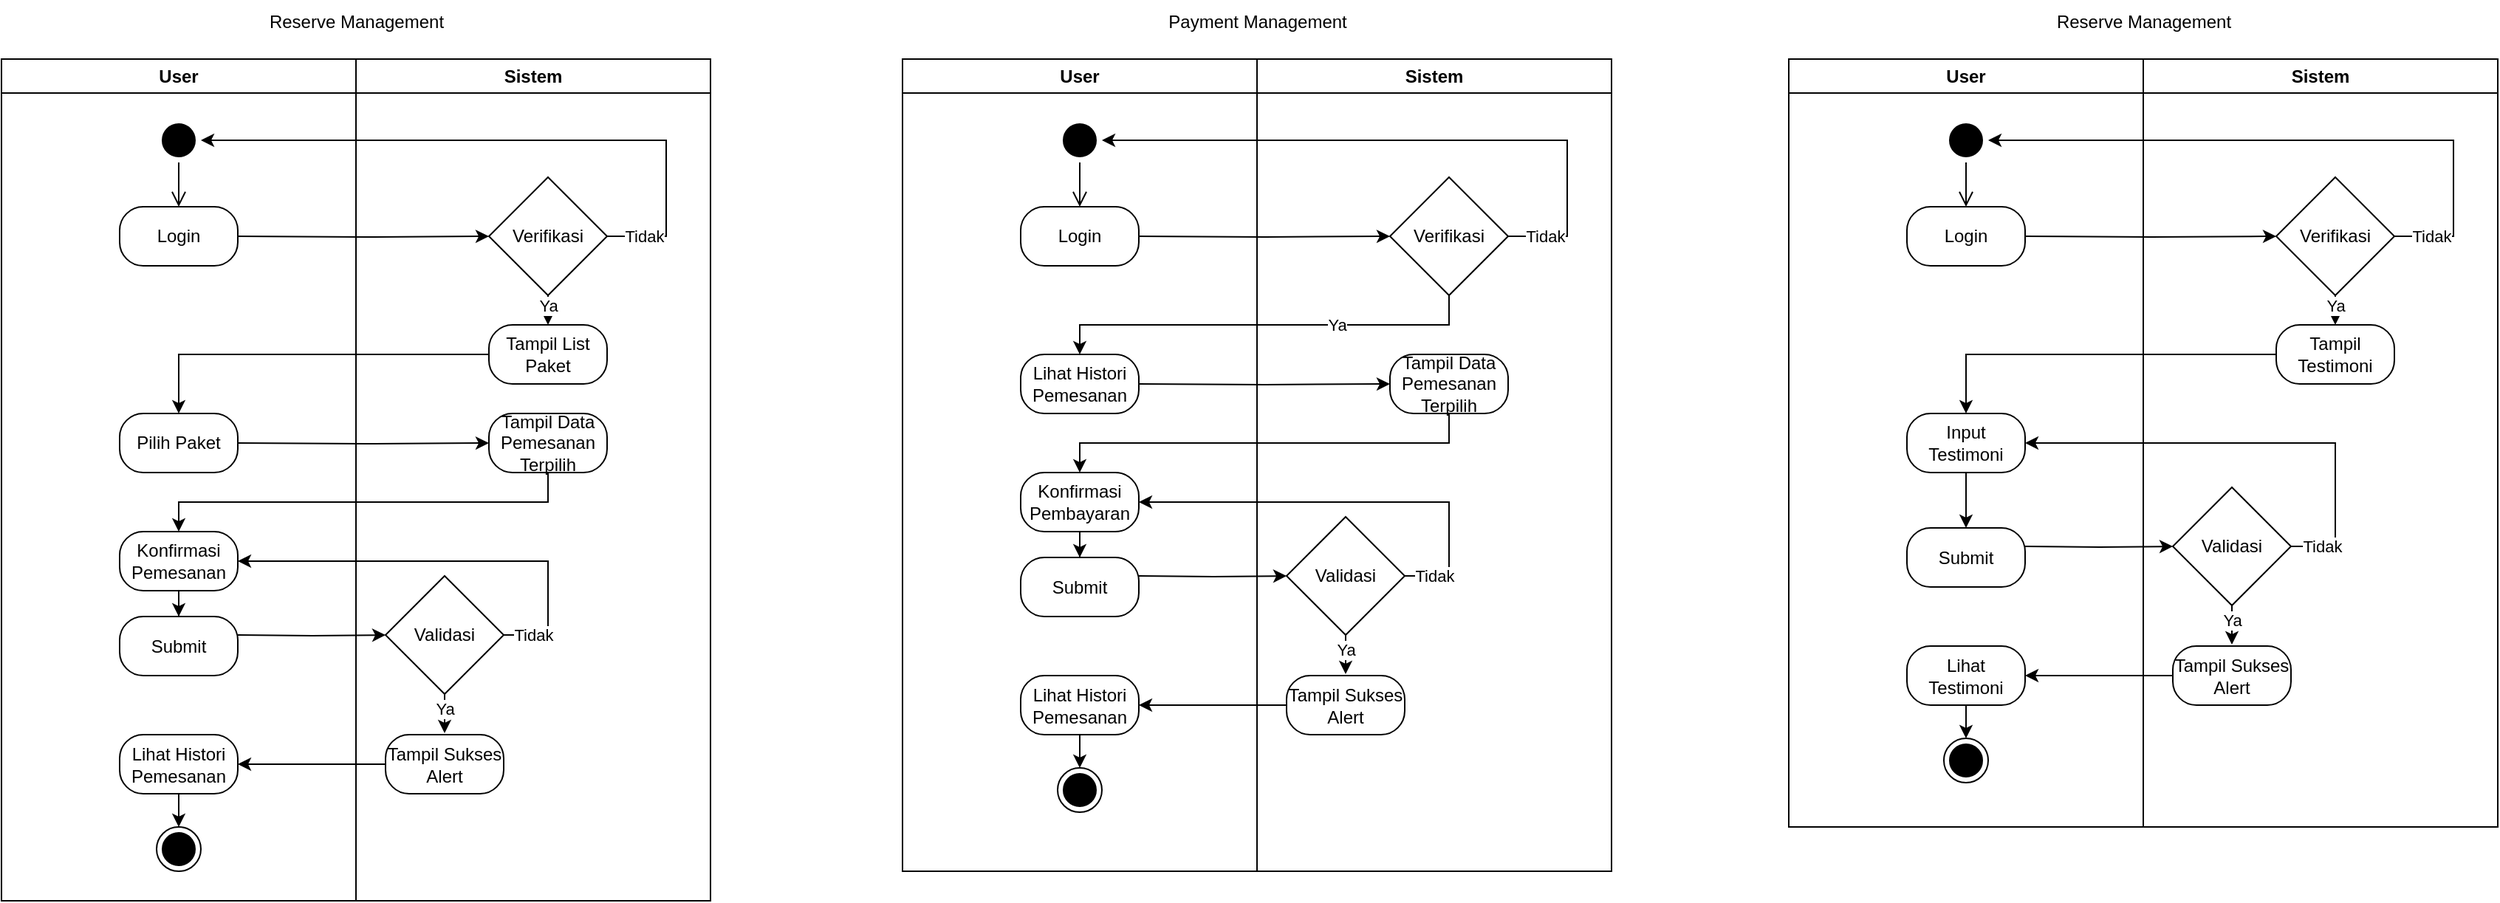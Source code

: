 <mxfile version="21.3.5" type="github">
  <diagram name="Page-1" id="RA8yZGv-ZoPuXi_oiTvQ">
    <mxGraphModel dx="-1170" dy="611" grid="1" gridSize="10" guides="1" tooltips="1" connect="1" arrows="1" fold="1" page="1" pageScale="1" pageWidth="827" pageHeight="1169" math="0" shadow="0">
      <root>
        <mxCell id="0" />
        <mxCell id="1" parent="0" />
        <mxCell id="0CS6tqCQIEhZepHbCGoQ-1" value="User" style="swimlane;whiteSpace=wrap;startSize=23;" vertex="1" parent="1">
          <mxGeometry x="3030" y="120" width="240" height="570" as="geometry" />
        </mxCell>
        <mxCell id="0CS6tqCQIEhZepHbCGoQ-2" value="" style="ellipse;shape=startState;fillColor=#000000;strokeColor=#000000;" vertex="1" parent="0CS6tqCQIEhZepHbCGoQ-1">
          <mxGeometry x="105" y="40" width="30" height="30" as="geometry" />
        </mxCell>
        <mxCell id="0CS6tqCQIEhZepHbCGoQ-3" value="" style="edgeStyle=elbowEdgeStyle;elbow=horizontal;verticalAlign=bottom;endArrow=open;endSize=8;strokeColor=#000000;endFill=1;rounded=0;entryX=0.5;entryY=0;entryDx=0;entryDy=0;entryPerimeter=0;" edge="1" parent="0CS6tqCQIEhZepHbCGoQ-1">
          <mxGeometry x="100" y="40" as="geometry">
            <mxPoint x="115" y="100" as="targetPoint" />
            <mxPoint x="114.714" y="100" as="sourcePoint" />
          </mxGeometry>
        </mxCell>
        <mxCell id="0CS6tqCQIEhZepHbCGoQ-4" value="" style="edgeStyle=elbowEdgeStyle;elbow=horizontal;verticalAlign=bottom;endArrow=open;endSize=8;strokeColor=#000000;endFill=1;rounded=0;entryX=0.5;entryY=0;entryDx=0;entryDy=0;entryPerimeter=0;" edge="1" parent="0CS6tqCQIEhZepHbCGoQ-1" source="0CS6tqCQIEhZepHbCGoQ-2">
          <mxGeometry x="100" y="40" as="geometry">
            <mxPoint x="120" y="100" as="targetPoint" />
            <mxPoint x="155" y="190" as="sourcePoint" />
          </mxGeometry>
        </mxCell>
        <mxCell id="0CS6tqCQIEhZepHbCGoQ-5" value="Login" style="rounded=1;whiteSpace=wrap;html=1;arcSize=40;fontColor=#000000;fillColor=#FFFFFF;strokeColor=#000000;" vertex="1" parent="0CS6tqCQIEhZepHbCGoQ-1">
          <mxGeometry x="80" y="100" width="80" height="40" as="geometry" />
        </mxCell>
        <mxCell id="0CS6tqCQIEhZepHbCGoQ-6" value="Pilih Paket" style="rounded=1;whiteSpace=wrap;html=1;arcSize=40;fontColor=#000000;fillColor=#FFFFFF;strokeColor=#000000;" vertex="1" parent="0CS6tqCQIEhZepHbCGoQ-1">
          <mxGeometry x="80" y="240" width="80" height="40" as="geometry" />
        </mxCell>
        <mxCell id="0CS6tqCQIEhZepHbCGoQ-7" value="" style="edgeStyle=orthogonalEdgeStyle;rounded=0;orthogonalLoop=1;jettySize=auto;html=1;" edge="1" parent="0CS6tqCQIEhZepHbCGoQ-1" source="0CS6tqCQIEhZepHbCGoQ-8" target="0CS6tqCQIEhZepHbCGoQ-9">
          <mxGeometry relative="1" as="geometry" />
        </mxCell>
        <mxCell id="0CS6tqCQIEhZepHbCGoQ-8" value="Konfirmasi Pemesanan" style="rounded=1;whiteSpace=wrap;html=1;arcSize=40;fontColor=#000000;fillColor=#FFFFFF;strokeColor=#000000;" vertex="1" parent="0CS6tqCQIEhZepHbCGoQ-1">
          <mxGeometry x="80" y="320" width="80" height="40" as="geometry" />
        </mxCell>
        <mxCell id="0CS6tqCQIEhZepHbCGoQ-9" value="Submit" style="rounded=1;whiteSpace=wrap;html=1;arcSize=40;fontColor=#000000;fillColor=#FFFFFF;strokeColor=#000000;" vertex="1" parent="0CS6tqCQIEhZepHbCGoQ-1">
          <mxGeometry x="80" y="377.5" width="80" height="40" as="geometry" />
        </mxCell>
        <mxCell id="0CS6tqCQIEhZepHbCGoQ-18" value="Lihat Histori Pemesanan" style="rounded=1;whiteSpace=wrap;html=1;arcSize=40;fontColor=#000000;fillColor=#FFFFFF;strokeColor=#000000;" vertex="1" parent="0CS6tqCQIEhZepHbCGoQ-1">
          <mxGeometry x="80" y="457.5" width="80" height="40" as="geometry" />
        </mxCell>
        <mxCell id="0CS6tqCQIEhZepHbCGoQ-19" value="" style="ellipse;shape=endState;fillColor=#000000;strokeColor=#000000;" vertex="1" parent="0CS6tqCQIEhZepHbCGoQ-1">
          <mxGeometry x="105" y="520" width="30" height="30" as="geometry" />
        </mxCell>
        <mxCell id="0CS6tqCQIEhZepHbCGoQ-25" value="" style="edgeStyle=orthogonalEdgeStyle;rounded=0;orthogonalLoop=1;jettySize=auto;html=1;" edge="1" parent="0CS6tqCQIEhZepHbCGoQ-1" source="0CS6tqCQIEhZepHbCGoQ-18" target="0CS6tqCQIEhZepHbCGoQ-19">
          <mxGeometry relative="1" as="geometry" />
        </mxCell>
        <mxCell id="0CS6tqCQIEhZepHbCGoQ-10" value="Sistem" style="swimlane;whiteSpace=wrap;startSize=23;" vertex="1" parent="1">
          <mxGeometry x="3270" y="120" width="240" height="570" as="geometry" />
        </mxCell>
        <mxCell id="0CS6tqCQIEhZepHbCGoQ-11" value="Ya" style="edgeStyle=orthogonalEdgeStyle;rounded=0;orthogonalLoop=1;jettySize=auto;html=1;entryX=0.5;entryY=0;entryDx=0;entryDy=0;exitX=0.5;exitY=1;exitDx=0;exitDy=0;" edge="1" parent="0CS6tqCQIEhZepHbCGoQ-10" source="0CS6tqCQIEhZepHbCGoQ-14" target="0CS6tqCQIEhZepHbCGoQ-16">
          <mxGeometry x="-0.333" relative="1" as="geometry">
            <mxPoint x="135" y="180" as="targetPoint" />
            <mxPoint as="offset" />
            <mxPoint x="130.0" y="155" as="sourcePoint" />
          </mxGeometry>
        </mxCell>
        <mxCell id="0CS6tqCQIEhZepHbCGoQ-14" value="Verifikasi" style="rhombus;whiteSpace=wrap;html=1;" vertex="1" parent="0CS6tqCQIEhZepHbCGoQ-10">
          <mxGeometry x="90" y="80" width="80" height="80" as="geometry" />
        </mxCell>
        <mxCell id="0CS6tqCQIEhZepHbCGoQ-15" value="Validasi" style="rhombus;whiteSpace=wrap;html=1;" vertex="1" parent="0CS6tqCQIEhZepHbCGoQ-10">
          <mxGeometry x="20" y="350" width="80" height="80" as="geometry" />
        </mxCell>
        <mxCell id="0CS6tqCQIEhZepHbCGoQ-16" value="Tampil List Paket" style="rounded=1;whiteSpace=wrap;html=1;arcSize=40;fontColor=#000000;fillColor=#FFFFFF;strokeColor=#000000;" vertex="1" parent="0CS6tqCQIEhZepHbCGoQ-10">
          <mxGeometry x="90" y="180" width="80" height="40" as="geometry" />
        </mxCell>
        <mxCell id="0CS6tqCQIEhZepHbCGoQ-17" value="Tampil Data Pemesanan Terpilih" style="rounded=1;whiteSpace=wrap;html=1;arcSize=40;fontColor=#000000;fillColor=#FFFFFF;strokeColor=#000000;" vertex="1" parent="0CS6tqCQIEhZepHbCGoQ-10">
          <mxGeometry x="90" y="240" width="80" height="40" as="geometry" />
        </mxCell>
        <mxCell id="0CS6tqCQIEhZepHbCGoQ-22" value="Ya" style="edgeStyle=orthogonalEdgeStyle;rounded=0;orthogonalLoop=1;jettySize=auto;html=1;" edge="1" parent="0CS6tqCQIEhZepHbCGoQ-10">
          <mxGeometry x="-0.2" relative="1" as="geometry">
            <mxPoint x="60" y="429.0" as="sourcePoint" />
            <mxPoint x="60" y="456.5" as="targetPoint" />
            <mxPoint as="offset" />
          </mxGeometry>
        </mxCell>
        <mxCell id="0CS6tqCQIEhZepHbCGoQ-23" value="Tampil Sukses Alert" style="rounded=1;whiteSpace=wrap;html=1;arcSize=40;fontColor=#000000;fillColor=#FFFFFF;strokeColor=#000000;" vertex="1" parent="0CS6tqCQIEhZepHbCGoQ-10">
          <mxGeometry x="20" y="457.5" width="80" height="40" as="geometry" />
        </mxCell>
        <mxCell id="0CS6tqCQIEhZepHbCGoQ-26" style="edgeStyle=orthogonalEdgeStyle;rounded=0;orthogonalLoop=1;jettySize=auto;html=1;entryX=0;entryY=0.5;entryDx=0;entryDy=0;exitX=1;exitY=0.5;exitDx=0;exitDy=0;" edge="1" parent="1" target="0CS6tqCQIEhZepHbCGoQ-14">
          <mxGeometry relative="1" as="geometry">
            <mxPoint x="3190" y="240" as="sourcePoint" />
            <mxPoint x="3350" y="230" as="targetPoint" />
          </mxGeometry>
        </mxCell>
        <mxCell id="0CS6tqCQIEhZepHbCGoQ-27" style="edgeStyle=orthogonalEdgeStyle;rounded=0;orthogonalLoop=1;jettySize=auto;html=1;entryX=0.5;entryY=0;entryDx=0;entryDy=0;exitX=0;exitY=0.5;exitDx=0;exitDy=0;" edge="1" parent="1" source="0CS6tqCQIEhZepHbCGoQ-16">
          <mxGeometry relative="1" as="geometry">
            <mxPoint x="3365" y="320" as="sourcePoint" />
            <mxPoint x="3150" y="360" as="targetPoint" />
            <Array as="points">
              <mxPoint x="3150" y="320" />
            </Array>
          </mxGeometry>
        </mxCell>
        <mxCell id="0CS6tqCQIEhZepHbCGoQ-28" value="Reserve Management" style="text;html=1;align=center;verticalAlign=middle;resizable=0;points=[];autosize=1;strokeColor=none;fillColor=none;" vertex="1" parent="1">
          <mxGeometry x="3200" y="80" width="140" height="30" as="geometry" />
        </mxCell>
        <mxCell id="0CS6tqCQIEhZepHbCGoQ-29" style="edgeStyle=orthogonalEdgeStyle;rounded=0;orthogonalLoop=1;jettySize=auto;html=1;entryX=0;entryY=0.5;entryDx=0;entryDy=0;" edge="1" parent="1" target="0CS6tqCQIEhZepHbCGoQ-17">
          <mxGeometry relative="1" as="geometry">
            <mxPoint x="3190" y="380.0" as="sourcePoint" />
            <mxPoint x="3365" y="380" as="targetPoint" />
          </mxGeometry>
        </mxCell>
        <mxCell id="0CS6tqCQIEhZepHbCGoQ-30" value="" style="endArrow=classic;html=1;rounded=0;entryX=1;entryY=0.5;entryDx=0;entryDy=0;exitX=1;exitY=0.5;exitDx=0;exitDy=0;" edge="1" parent="1" source="0CS6tqCQIEhZepHbCGoQ-14" target="0CS6tqCQIEhZepHbCGoQ-2">
          <mxGeometry relative="1" as="geometry">
            <mxPoint x="3450" y="240" as="sourcePoint" />
            <mxPoint x="3580" y="322" as="targetPoint" />
            <Array as="points">
              <mxPoint x="3480" y="240" />
              <mxPoint x="3480" y="175" />
            </Array>
          </mxGeometry>
        </mxCell>
        <mxCell id="0CS6tqCQIEhZepHbCGoQ-31" value="Tidak" style="edgeLabel;resizable=0;html=1;align=center;verticalAlign=middle;" connectable="0" vertex="1" parent="0CS6tqCQIEhZepHbCGoQ-30">
          <mxGeometry relative="1" as="geometry">
            <mxPoint x="90" y="65" as="offset" />
          </mxGeometry>
        </mxCell>
        <mxCell id="0CS6tqCQIEhZepHbCGoQ-34" value="" style="edgeStyle=orthogonalEdgeStyle;rounded=0;orthogonalLoop=1;jettySize=auto;html=1;" edge="1" parent="1" target="0CS6tqCQIEhZepHbCGoQ-15">
          <mxGeometry relative="1" as="geometry">
            <mxPoint x="3190" y="510" as="sourcePoint" />
          </mxGeometry>
        </mxCell>
        <mxCell id="0CS6tqCQIEhZepHbCGoQ-107" style="edgeStyle=orthogonalEdgeStyle;rounded=0;orthogonalLoop=1;jettySize=auto;html=1;entryX=0.5;entryY=0;entryDx=0;entryDy=0;exitX=0.5;exitY=1;exitDx=0;exitDy=0;" edge="1" parent="1" source="0CS6tqCQIEhZepHbCGoQ-17" target="0CS6tqCQIEhZepHbCGoQ-8">
          <mxGeometry relative="1" as="geometry">
            <mxPoint x="3365" y="460" as="sourcePoint" />
          </mxGeometry>
        </mxCell>
        <mxCell id="0CS6tqCQIEhZepHbCGoQ-111" style="edgeStyle=orthogonalEdgeStyle;rounded=0;orthogonalLoop=1;jettySize=auto;html=1;entryX=1;entryY=0.5;entryDx=0;entryDy=0;exitX=1;exitY=0.5;exitDx=0;exitDy=0;" edge="1" parent="1" source="0CS6tqCQIEhZepHbCGoQ-15" target="0CS6tqCQIEhZepHbCGoQ-8">
          <mxGeometry relative="1" as="geometry">
            <Array as="points">
              <mxPoint x="3400" y="510" />
              <mxPoint x="3400" y="460" />
            </Array>
          </mxGeometry>
        </mxCell>
        <mxCell id="0CS6tqCQIEhZepHbCGoQ-113" value="Tidak" style="edgeLabel;html=1;align=center;verticalAlign=middle;resizable=0;points=[];" vertex="1" connectable="0" parent="0CS6tqCQIEhZepHbCGoQ-111">
          <mxGeometry x="-0.867" relative="1" as="geometry">
            <mxPoint as="offset" />
          </mxGeometry>
        </mxCell>
        <mxCell id="0CS6tqCQIEhZepHbCGoQ-24" value="" style="edgeStyle=orthogonalEdgeStyle;rounded=0;orthogonalLoop=1;jettySize=auto;html=1;exitX=0;exitY=0.5;exitDx=0;exitDy=0;entryX=1;entryY=0.5;entryDx=0;entryDy=0;" edge="1" parent="1" source="0CS6tqCQIEhZepHbCGoQ-23" target="0CS6tqCQIEhZepHbCGoQ-18">
          <mxGeometry relative="1" as="geometry">
            <mxPoint x="3290" y="607.5" as="sourcePoint" />
            <mxPoint x="3190" y="607.5" as="targetPoint" />
          </mxGeometry>
        </mxCell>
        <mxCell id="0CS6tqCQIEhZepHbCGoQ-114" value="User" style="swimlane;whiteSpace=wrap;startSize=23;" vertex="1" parent="1">
          <mxGeometry x="3640" y="120" width="240" height="550" as="geometry" />
        </mxCell>
        <mxCell id="0CS6tqCQIEhZepHbCGoQ-115" value="" style="ellipse;shape=startState;fillColor=#000000;strokeColor=#000000;" vertex="1" parent="0CS6tqCQIEhZepHbCGoQ-114">
          <mxGeometry x="105" y="40" width="30" height="30" as="geometry" />
        </mxCell>
        <mxCell id="0CS6tqCQIEhZepHbCGoQ-116" value="" style="edgeStyle=elbowEdgeStyle;elbow=horizontal;verticalAlign=bottom;endArrow=open;endSize=8;strokeColor=#000000;endFill=1;rounded=0;entryX=0.5;entryY=0;entryDx=0;entryDy=0;entryPerimeter=0;" edge="1" parent="0CS6tqCQIEhZepHbCGoQ-114">
          <mxGeometry x="100" y="40" as="geometry">
            <mxPoint x="115" y="100" as="targetPoint" />
            <mxPoint x="114.714" y="100" as="sourcePoint" />
          </mxGeometry>
        </mxCell>
        <mxCell id="0CS6tqCQIEhZepHbCGoQ-117" value="" style="edgeStyle=elbowEdgeStyle;elbow=horizontal;verticalAlign=bottom;endArrow=open;endSize=8;strokeColor=#000000;endFill=1;rounded=0;entryX=0.5;entryY=0;entryDx=0;entryDy=0;entryPerimeter=0;" edge="1" parent="0CS6tqCQIEhZepHbCGoQ-114" source="0CS6tqCQIEhZepHbCGoQ-115">
          <mxGeometry x="100" y="40" as="geometry">
            <mxPoint x="120" y="100" as="targetPoint" />
            <mxPoint x="155" y="190" as="sourcePoint" />
          </mxGeometry>
        </mxCell>
        <mxCell id="0CS6tqCQIEhZepHbCGoQ-118" value="Login" style="rounded=1;whiteSpace=wrap;html=1;arcSize=40;fontColor=#000000;fillColor=#FFFFFF;strokeColor=#000000;" vertex="1" parent="0CS6tqCQIEhZepHbCGoQ-114">
          <mxGeometry x="80" y="100" width="80" height="40" as="geometry" />
        </mxCell>
        <mxCell id="0CS6tqCQIEhZepHbCGoQ-119" value="Lihat Histori Pemesanan" style="rounded=1;whiteSpace=wrap;html=1;arcSize=40;fontColor=#000000;fillColor=#FFFFFF;strokeColor=#000000;" vertex="1" parent="0CS6tqCQIEhZepHbCGoQ-114">
          <mxGeometry x="80" y="200" width="80" height="40" as="geometry" />
        </mxCell>
        <mxCell id="0CS6tqCQIEhZepHbCGoQ-120" value="" style="edgeStyle=orthogonalEdgeStyle;rounded=0;orthogonalLoop=1;jettySize=auto;html=1;" edge="1" parent="0CS6tqCQIEhZepHbCGoQ-114" source="0CS6tqCQIEhZepHbCGoQ-121" target="0CS6tqCQIEhZepHbCGoQ-122">
          <mxGeometry relative="1" as="geometry" />
        </mxCell>
        <mxCell id="0CS6tqCQIEhZepHbCGoQ-121" value="Konfirmasi Pembayaran" style="rounded=1;whiteSpace=wrap;html=1;arcSize=40;fontColor=#000000;fillColor=#FFFFFF;strokeColor=#000000;" vertex="1" parent="0CS6tqCQIEhZepHbCGoQ-114">
          <mxGeometry x="80" y="280" width="80" height="40" as="geometry" />
        </mxCell>
        <mxCell id="0CS6tqCQIEhZepHbCGoQ-122" value="Submit" style="rounded=1;whiteSpace=wrap;html=1;arcSize=40;fontColor=#000000;fillColor=#FFFFFF;strokeColor=#000000;" vertex="1" parent="0CS6tqCQIEhZepHbCGoQ-114">
          <mxGeometry x="80" y="337.5" width="80" height="40" as="geometry" />
        </mxCell>
        <mxCell id="0CS6tqCQIEhZepHbCGoQ-123" value="Lihat Histori Pemesanan" style="rounded=1;whiteSpace=wrap;html=1;arcSize=40;fontColor=#000000;fillColor=#FFFFFF;strokeColor=#000000;" vertex="1" parent="0CS6tqCQIEhZepHbCGoQ-114">
          <mxGeometry x="80" y="417.5" width="80" height="40" as="geometry" />
        </mxCell>
        <mxCell id="0CS6tqCQIEhZepHbCGoQ-124" value="" style="ellipse;shape=endState;fillColor=#000000;strokeColor=#000000;" vertex="1" parent="0CS6tqCQIEhZepHbCGoQ-114">
          <mxGeometry x="105" y="480" width="30" height="30" as="geometry" />
        </mxCell>
        <mxCell id="0CS6tqCQIEhZepHbCGoQ-125" value="" style="edgeStyle=orthogonalEdgeStyle;rounded=0;orthogonalLoop=1;jettySize=auto;html=1;" edge="1" parent="0CS6tqCQIEhZepHbCGoQ-114" source="0CS6tqCQIEhZepHbCGoQ-123" target="0CS6tqCQIEhZepHbCGoQ-124">
          <mxGeometry relative="1" as="geometry" />
        </mxCell>
        <mxCell id="0CS6tqCQIEhZepHbCGoQ-126" value="Sistem" style="swimlane;whiteSpace=wrap;startSize=23;" vertex="1" parent="1">
          <mxGeometry x="3880" y="120" width="240" height="550" as="geometry" />
        </mxCell>
        <mxCell id="0CS6tqCQIEhZepHbCGoQ-128" value="Verifikasi" style="rhombus;whiteSpace=wrap;html=1;" vertex="1" parent="0CS6tqCQIEhZepHbCGoQ-126">
          <mxGeometry x="90" y="80" width="80" height="80" as="geometry" />
        </mxCell>
        <mxCell id="0CS6tqCQIEhZepHbCGoQ-129" value="Validasi" style="rhombus;whiteSpace=wrap;html=1;" vertex="1" parent="0CS6tqCQIEhZepHbCGoQ-126">
          <mxGeometry x="20" y="310" width="80" height="80" as="geometry" />
        </mxCell>
        <mxCell id="0CS6tqCQIEhZepHbCGoQ-131" value="Tampil Data Pemesanan Terpilih" style="rounded=1;whiteSpace=wrap;html=1;arcSize=40;fontColor=#000000;fillColor=#FFFFFF;strokeColor=#000000;" vertex="1" parent="0CS6tqCQIEhZepHbCGoQ-126">
          <mxGeometry x="90" y="200" width="80" height="40" as="geometry" />
        </mxCell>
        <mxCell id="0CS6tqCQIEhZepHbCGoQ-132" value="Ya" style="edgeStyle=orthogonalEdgeStyle;rounded=0;orthogonalLoop=1;jettySize=auto;html=1;" edge="1" parent="0CS6tqCQIEhZepHbCGoQ-126">
          <mxGeometry x="-0.2" relative="1" as="geometry">
            <mxPoint x="60" y="389.0" as="sourcePoint" />
            <mxPoint x="60" y="416.5" as="targetPoint" />
            <mxPoint as="offset" />
          </mxGeometry>
        </mxCell>
        <mxCell id="0CS6tqCQIEhZepHbCGoQ-133" value="Tampil Sukses Alert" style="rounded=1;whiteSpace=wrap;html=1;arcSize=40;fontColor=#000000;fillColor=#FFFFFF;strokeColor=#000000;" vertex="1" parent="0CS6tqCQIEhZepHbCGoQ-126">
          <mxGeometry x="20" y="417.5" width="80" height="40" as="geometry" />
        </mxCell>
        <mxCell id="0CS6tqCQIEhZepHbCGoQ-134" style="edgeStyle=orthogonalEdgeStyle;rounded=0;orthogonalLoop=1;jettySize=auto;html=1;entryX=0;entryY=0.5;entryDx=0;entryDy=0;exitX=1;exitY=0.5;exitDx=0;exitDy=0;" edge="1" target="0CS6tqCQIEhZepHbCGoQ-128" parent="1">
          <mxGeometry relative="1" as="geometry">
            <mxPoint x="3800" y="240" as="sourcePoint" />
            <mxPoint x="3960" y="230" as="targetPoint" />
          </mxGeometry>
        </mxCell>
        <mxCell id="0CS6tqCQIEhZepHbCGoQ-136" value="Payment Management" style="text;html=1;align=center;verticalAlign=middle;resizable=0;points=[];autosize=1;strokeColor=none;fillColor=none;" vertex="1" parent="1">
          <mxGeometry x="3810" y="80" width="140" height="30" as="geometry" />
        </mxCell>
        <mxCell id="0CS6tqCQIEhZepHbCGoQ-137" style="edgeStyle=orthogonalEdgeStyle;rounded=0;orthogonalLoop=1;jettySize=auto;html=1;entryX=0;entryY=0.5;entryDx=0;entryDy=0;" edge="1" target="0CS6tqCQIEhZepHbCGoQ-131" parent="1">
          <mxGeometry relative="1" as="geometry">
            <mxPoint x="3800" y="340.0" as="sourcePoint" />
            <mxPoint x="3975" y="340" as="targetPoint" />
          </mxGeometry>
        </mxCell>
        <mxCell id="0CS6tqCQIEhZepHbCGoQ-138" value="" style="endArrow=classic;html=1;rounded=0;entryX=1;entryY=0.5;entryDx=0;entryDy=0;exitX=1;exitY=0.5;exitDx=0;exitDy=0;" edge="1" source="0CS6tqCQIEhZepHbCGoQ-128" target="0CS6tqCQIEhZepHbCGoQ-115" parent="1">
          <mxGeometry relative="1" as="geometry">
            <mxPoint x="4060" y="240" as="sourcePoint" />
            <mxPoint x="4190" y="322" as="targetPoint" />
            <Array as="points">
              <mxPoint x="4090" y="240" />
              <mxPoint x="4090" y="175" />
            </Array>
          </mxGeometry>
        </mxCell>
        <mxCell id="0CS6tqCQIEhZepHbCGoQ-139" value="Tidak" style="edgeLabel;resizable=0;html=1;align=center;verticalAlign=middle;" connectable="0" vertex="1" parent="0CS6tqCQIEhZepHbCGoQ-138">
          <mxGeometry relative="1" as="geometry">
            <mxPoint x="90" y="65" as="offset" />
          </mxGeometry>
        </mxCell>
        <mxCell id="0CS6tqCQIEhZepHbCGoQ-140" value="" style="edgeStyle=orthogonalEdgeStyle;rounded=0;orthogonalLoop=1;jettySize=auto;html=1;" edge="1" target="0CS6tqCQIEhZepHbCGoQ-129" parent="1">
          <mxGeometry relative="1" as="geometry">
            <mxPoint x="3800" y="470" as="sourcePoint" />
          </mxGeometry>
        </mxCell>
        <mxCell id="0CS6tqCQIEhZepHbCGoQ-141" style="edgeStyle=orthogonalEdgeStyle;rounded=0;orthogonalLoop=1;jettySize=auto;html=1;entryX=0.5;entryY=0;entryDx=0;entryDy=0;exitX=0.5;exitY=1;exitDx=0;exitDy=0;" edge="1" source="0CS6tqCQIEhZepHbCGoQ-131" target="0CS6tqCQIEhZepHbCGoQ-121" parent="1">
          <mxGeometry relative="1" as="geometry">
            <mxPoint x="3975" y="420" as="sourcePoint" />
          </mxGeometry>
        </mxCell>
        <mxCell id="0CS6tqCQIEhZepHbCGoQ-142" style="edgeStyle=orthogonalEdgeStyle;rounded=0;orthogonalLoop=1;jettySize=auto;html=1;entryX=1;entryY=0.5;entryDx=0;entryDy=0;exitX=1;exitY=0.5;exitDx=0;exitDy=0;" edge="1" source="0CS6tqCQIEhZepHbCGoQ-129" target="0CS6tqCQIEhZepHbCGoQ-121" parent="1">
          <mxGeometry relative="1" as="geometry">
            <Array as="points">
              <mxPoint x="4010" y="470" />
              <mxPoint x="4010" y="420" />
            </Array>
          </mxGeometry>
        </mxCell>
        <mxCell id="0CS6tqCQIEhZepHbCGoQ-143" value="Tidak" style="edgeLabel;html=1;align=center;verticalAlign=middle;resizable=0;points=[];" vertex="1" connectable="0" parent="0CS6tqCQIEhZepHbCGoQ-142">
          <mxGeometry x="-0.867" relative="1" as="geometry">
            <mxPoint as="offset" />
          </mxGeometry>
        </mxCell>
        <mxCell id="0CS6tqCQIEhZepHbCGoQ-144" value="" style="edgeStyle=orthogonalEdgeStyle;rounded=0;orthogonalLoop=1;jettySize=auto;html=1;exitX=0;exitY=0.5;exitDx=0;exitDy=0;entryX=1;entryY=0.5;entryDx=0;entryDy=0;" edge="1" source="0CS6tqCQIEhZepHbCGoQ-133" target="0CS6tqCQIEhZepHbCGoQ-123" parent="1">
          <mxGeometry relative="1" as="geometry">
            <mxPoint x="3900" y="567.5" as="sourcePoint" />
            <mxPoint x="3800" y="567.5" as="targetPoint" />
          </mxGeometry>
        </mxCell>
        <mxCell id="0CS6tqCQIEhZepHbCGoQ-145" value="User" style="swimlane;whiteSpace=wrap" vertex="1" parent="1">
          <mxGeometry x="4240" y="120" width="240" height="520" as="geometry" />
        </mxCell>
        <mxCell id="0CS6tqCQIEhZepHbCGoQ-146" value="" style="ellipse;shape=startState;fillColor=#000000;strokeColor=#000000;" vertex="1" parent="0CS6tqCQIEhZepHbCGoQ-145">
          <mxGeometry x="105" y="40" width="30" height="30" as="geometry" />
        </mxCell>
        <mxCell id="0CS6tqCQIEhZepHbCGoQ-147" value="" style="edgeStyle=elbowEdgeStyle;elbow=horizontal;verticalAlign=bottom;endArrow=open;endSize=8;strokeColor=#000000;endFill=1;rounded=0;entryX=0.5;entryY=0;entryDx=0;entryDy=0;entryPerimeter=0;" edge="1" parent="0CS6tqCQIEhZepHbCGoQ-145">
          <mxGeometry x="100" y="40" as="geometry">
            <mxPoint x="115" y="100" as="targetPoint" />
            <mxPoint x="114.714" y="100" as="sourcePoint" />
          </mxGeometry>
        </mxCell>
        <mxCell id="0CS6tqCQIEhZepHbCGoQ-148" value="" style="edgeStyle=elbowEdgeStyle;elbow=horizontal;verticalAlign=bottom;endArrow=open;endSize=8;strokeColor=#000000;endFill=1;rounded=0;entryX=0.5;entryY=0;entryDx=0;entryDy=0;entryPerimeter=0;" edge="1" parent="0CS6tqCQIEhZepHbCGoQ-145" source="0CS6tqCQIEhZepHbCGoQ-146">
          <mxGeometry x="100" y="40" as="geometry">
            <mxPoint x="120" y="100" as="targetPoint" />
            <mxPoint x="155" y="190" as="sourcePoint" />
          </mxGeometry>
        </mxCell>
        <mxCell id="0CS6tqCQIEhZepHbCGoQ-149" value="Login" style="rounded=1;whiteSpace=wrap;html=1;arcSize=40;fontColor=#000000;fillColor=#FFFFFF;strokeColor=#000000;" vertex="1" parent="0CS6tqCQIEhZepHbCGoQ-145">
          <mxGeometry x="80" y="100" width="80" height="40" as="geometry" />
        </mxCell>
        <mxCell id="0CS6tqCQIEhZepHbCGoQ-151" value="" style="edgeStyle=orthogonalEdgeStyle;rounded=0;orthogonalLoop=1;jettySize=auto;html=1;" edge="1" parent="0CS6tqCQIEhZepHbCGoQ-145" source="0CS6tqCQIEhZepHbCGoQ-152" target="0CS6tqCQIEhZepHbCGoQ-153">
          <mxGeometry relative="1" as="geometry" />
        </mxCell>
        <mxCell id="0CS6tqCQIEhZepHbCGoQ-152" value="Input Testimoni" style="rounded=1;whiteSpace=wrap;html=1;arcSize=40;fontColor=#000000;fillColor=#FFFFFF;strokeColor=#000000;" vertex="1" parent="0CS6tqCQIEhZepHbCGoQ-145">
          <mxGeometry x="80" y="240" width="80" height="40" as="geometry" />
        </mxCell>
        <mxCell id="0CS6tqCQIEhZepHbCGoQ-153" value="Submit" style="rounded=1;whiteSpace=wrap;html=1;arcSize=40;fontColor=#000000;fillColor=#FFFFFF;strokeColor=#000000;" vertex="1" parent="0CS6tqCQIEhZepHbCGoQ-145">
          <mxGeometry x="80" y="317.5" width="80" height="40" as="geometry" />
        </mxCell>
        <mxCell id="0CS6tqCQIEhZepHbCGoQ-154" value="Lihat Testimoni" style="rounded=1;whiteSpace=wrap;html=1;arcSize=40;fontColor=#000000;fillColor=#FFFFFF;strokeColor=#000000;" vertex="1" parent="0CS6tqCQIEhZepHbCGoQ-145">
          <mxGeometry x="80" y="397.5" width="80" height="40" as="geometry" />
        </mxCell>
        <mxCell id="0CS6tqCQIEhZepHbCGoQ-155" value="" style="ellipse;shape=endState;fillColor=#000000;strokeColor=#000000;" vertex="1" parent="0CS6tqCQIEhZepHbCGoQ-145">
          <mxGeometry x="105" y="460" width="30" height="30" as="geometry" />
        </mxCell>
        <mxCell id="0CS6tqCQIEhZepHbCGoQ-156" value="" style="edgeStyle=orthogonalEdgeStyle;rounded=0;orthogonalLoop=1;jettySize=auto;html=1;" edge="1" parent="0CS6tqCQIEhZepHbCGoQ-145" source="0CS6tqCQIEhZepHbCGoQ-154" target="0CS6tqCQIEhZepHbCGoQ-155">
          <mxGeometry relative="1" as="geometry" />
        </mxCell>
        <mxCell id="0CS6tqCQIEhZepHbCGoQ-157" value="Sistem" style="swimlane;whiteSpace=wrap;startSize=23;" vertex="1" parent="1">
          <mxGeometry x="4480" y="120" width="240" height="520" as="geometry" />
        </mxCell>
        <mxCell id="0CS6tqCQIEhZepHbCGoQ-158" value="Ya" style="edgeStyle=orthogonalEdgeStyle;rounded=0;orthogonalLoop=1;jettySize=auto;html=1;entryX=0.5;entryY=0;entryDx=0;entryDy=0;exitX=0.5;exitY=1;exitDx=0;exitDy=0;" edge="1" parent="0CS6tqCQIEhZepHbCGoQ-157" source="0CS6tqCQIEhZepHbCGoQ-159" target="0CS6tqCQIEhZepHbCGoQ-161">
          <mxGeometry x="-0.333" relative="1" as="geometry">
            <mxPoint x="135" y="180" as="targetPoint" />
            <mxPoint as="offset" />
            <mxPoint x="130.0" y="155" as="sourcePoint" />
          </mxGeometry>
        </mxCell>
        <mxCell id="0CS6tqCQIEhZepHbCGoQ-159" value="Verifikasi" style="rhombus;whiteSpace=wrap;html=1;" vertex="1" parent="0CS6tqCQIEhZepHbCGoQ-157">
          <mxGeometry x="90" y="80" width="80" height="80" as="geometry" />
        </mxCell>
        <mxCell id="0CS6tqCQIEhZepHbCGoQ-160" value="Validasi" style="rhombus;whiteSpace=wrap;html=1;" vertex="1" parent="0CS6tqCQIEhZepHbCGoQ-157">
          <mxGeometry x="20" y="290" width="80" height="80" as="geometry" />
        </mxCell>
        <mxCell id="0CS6tqCQIEhZepHbCGoQ-161" value="Tampil Testimoni" style="rounded=1;whiteSpace=wrap;html=1;arcSize=40;fontColor=#000000;fillColor=#FFFFFF;strokeColor=#000000;" vertex="1" parent="0CS6tqCQIEhZepHbCGoQ-157">
          <mxGeometry x="90" y="180" width="80" height="40" as="geometry" />
        </mxCell>
        <mxCell id="0CS6tqCQIEhZepHbCGoQ-163" value="Ya" style="edgeStyle=orthogonalEdgeStyle;rounded=0;orthogonalLoop=1;jettySize=auto;html=1;" edge="1" parent="0CS6tqCQIEhZepHbCGoQ-157">
          <mxGeometry x="-0.2" relative="1" as="geometry">
            <mxPoint x="60" y="369.0" as="sourcePoint" />
            <mxPoint x="60" y="396.5" as="targetPoint" />
            <mxPoint as="offset" />
          </mxGeometry>
        </mxCell>
        <mxCell id="0CS6tqCQIEhZepHbCGoQ-164" value="Tampil Sukses Alert" style="rounded=1;whiteSpace=wrap;html=1;arcSize=40;fontColor=#000000;fillColor=#FFFFFF;strokeColor=#000000;" vertex="1" parent="0CS6tqCQIEhZepHbCGoQ-157">
          <mxGeometry x="20" y="397.5" width="80" height="40" as="geometry" />
        </mxCell>
        <mxCell id="0CS6tqCQIEhZepHbCGoQ-165" style="edgeStyle=orthogonalEdgeStyle;rounded=0;orthogonalLoop=1;jettySize=auto;html=1;entryX=0;entryY=0.5;entryDx=0;entryDy=0;exitX=1;exitY=0.5;exitDx=0;exitDy=0;" edge="1" target="0CS6tqCQIEhZepHbCGoQ-159" parent="1">
          <mxGeometry relative="1" as="geometry">
            <mxPoint x="4400" y="240" as="sourcePoint" />
            <mxPoint x="4560" y="230" as="targetPoint" />
          </mxGeometry>
        </mxCell>
        <mxCell id="0CS6tqCQIEhZepHbCGoQ-166" style="edgeStyle=orthogonalEdgeStyle;rounded=0;orthogonalLoop=1;jettySize=auto;html=1;entryX=0.5;entryY=0;entryDx=0;entryDy=0;exitX=0;exitY=0.5;exitDx=0;exitDy=0;" edge="1" source="0CS6tqCQIEhZepHbCGoQ-161" parent="1">
          <mxGeometry relative="1" as="geometry">
            <mxPoint x="4575" y="320" as="sourcePoint" />
            <mxPoint x="4360" y="360" as="targetPoint" />
            <Array as="points">
              <mxPoint x="4360" y="320" />
            </Array>
          </mxGeometry>
        </mxCell>
        <mxCell id="0CS6tqCQIEhZepHbCGoQ-167" value="Reserve Management" style="text;html=1;align=center;verticalAlign=middle;resizable=0;points=[];autosize=1;strokeColor=none;fillColor=none;" vertex="1" parent="1">
          <mxGeometry x="4410" y="80" width="140" height="30" as="geometry" />
        </mxCell>
        <mxCell id="0CS6tqCQIEhZepHbCGoQ-169" value="" style="endArrow=classic;html=1;rounded=0;entryX=1;entryY=0.5;entryDx=0;entryDy=0;exitX=1;exitY=0.5;exitDx=0;exitDy=0;" edge="1" source="0CS6tqCQIEhZepHbCGoQ-159" target="0CS6tqCQIEhZepHbCGoQ-146" parent="1">
          <mxGeometry relative="1" as="geometry">
            <mxPoint x="4660" y="240" as="sourcePoint" />
            <mxPoint x="4790" y="322" as="targetPoint" />
            <Array as="points">
              <mxPoint x="4690" y="240" />
              <mxPoint x="4690" y="175" />
            </Array>
          </mxGeometry>
        </mxCell>
        <mxCell id="0CS6tqCQIEhZepHbCGoQ-170" value="Tidak" style="edgeLabel;resizable=0;html=1;align=center;verticalAlign=middle;" connectable="0" vertex="1" parent="0CS6tqCQIEhZepHbCGoQ-169">
          <mxGeometry relative="1" as="geometry">
            <mxPoint x="90" y="65" as="offset" />
          </mxGeometry>
        </mxCell>
        <mxCell id="0CS6tqCQIEhZepHbCGoQ-171" value="" style="edgeStyle=orthogonalEdgeStyle;rounded=0;orthogonalLoop=1;jettySize=auto;html=1;" edge="1" target="0CS6tqCQIEhZepHbCGoQ-160" parent="1">
          <mxGeometry relative="1" as="geometry">
            <mxPoint x="4400" y="450" as="sourcePoint" />
          </mxGeometry>
        </mxCell>
        <mxCell id="0CS6tqCQIEhZepHbCGoQ-173" style="edgeStyle=orthogonalEdgeStyle;rounded=0;orthogonalLoop=1;jettySize=auto;html=1;entryX=1;entryY=0.5;entryDx=0;entryDy=0;exitX=1;exitY=0.5;exitDx=0;exitDy=0;" edge="1" source="0CS6tqCQIEhZepHbCGoQ-160" target="0CS6tqCQIEhZepHbCGoQ-152" parent="1">
          <mxGeometry relative="1" as="geometry">
            <Array as="points">
              <mxPoint x="4610" y="450" />
              <mxPoint x="4610" y="380" />
            </Array>
          </mxGeometry>
        </mxCell>
        <mxCell id="0CS6tqCQIEhZepHbCGoQ-174" value="Tidak" style="edgeLabel;html=1;align=center;verticalAlign=middle;resizable=0;points=[];" vertex="1" connectable="0" parent="0CS6tqCQIEhZepHbCGoQ-173">
          <mxGeometry x="-0.867" relative="1" as="geometry">
            <mxPoint as="offset" />
          </mxGeometry>
        </mxCell>
        <mxCell id="0CS6tqCQIEhZepHbCGoQ-175" value="" style="edgeStyle=orthogonalEdgeStyle;rounded=0;orthogonalLoop=1;jettySize=auto;html=1;exitX=0;exitY=0.5;exitDx=0;exitDy=0;entryX=1;entryY=0.5;entryDx=0;entryDy=0;" edge="1" source="0CS6tqCQIEhZepHbCGoQ-164" target="0CS6tqCQIEhZepHbCGoQ-154" parent="1">
          <mxGeometry relative="1" as="geometry">
            <mxPoint x="4500" y="547.5" as="sourcePoint" />
            <mxPoint x="4400" y="547.5" as="targetPoint" />
          </mxGeometry>
        </mxCell>
        <mxCell id="0CS6tqCQIEhZepHbCGoQ-127" value="Ya" style="edgeStyle=orthogonalEdgeStyle;rounded=0;orthogonalLoop=1;jettySize=auto;html=1;entryX=0.5;entryY=0;entryDx=0;entryDy=0;exitX=0.5;exitY=1;exitDx=0;exitDy=0;" edge="1" parent="1" source="0CS6tqCQIEhZepHbCGoQ-128" target="0CS6tqCQIEhZepHbCGoQ-119">
          <mxGeometry x="-0.333" relative="1" as="geometry">
            <mxPoint x="4010" y="300" as="targetPoint" />
            <mxPoint as="offset" />
            <mxPoint x="4010" y="275" as="sourcePoint" />
          </mxGeometry>
        </mxCell>
      </root>
    </mxGraphModel>
  </diagram>
</mxfile>
